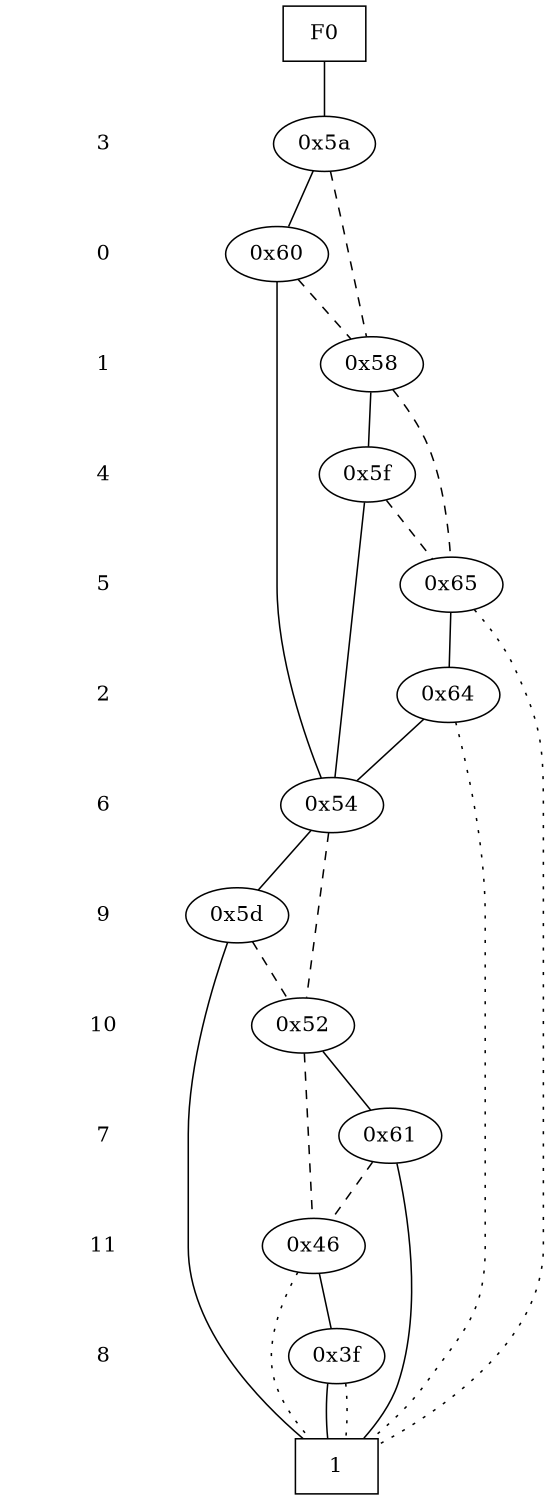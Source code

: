 digraph "DD" {
size = "7.5,10"
center = true;
edge [dir = none];
{ node [shape = plaintext];
  edge [style = invis];
  "CONST NODES" [style = invis];
" 3 " -> " 0 " -> " 1 " -> " 4 " -> " 5 " -> " 2 " -> " 6 " -> " 9 " -> " 10 " -> " 7 " -> " 11 " -> " 8 " -> "CONST NODES"; 
}
{ rank = same; node [shape = box]; edge [style = invis];
"F0"; }
{ rank = same; " 3 ";
"0x5a";
}
{ rank = same; " 0 ";
"0x60";
}
{ rank = same; " 1 ";
"0x58";
}
{ rank = same; " 4 ";
"0x5f";
}
{ rank = same; " 5 ";
"0x65";
}
{ rank = same; " 2 ";
"0x64";
}
{ rank = same; " 6 ";
"0x54";
}
{ rank = same; " 9 ";
"0x5d";
}
{ rank = same; " 10 ";
"0x52";
}
{ rank = same; " 7 ";
"0x61";
}
{ rank = same; " 11 ";
"0x46";
}
{ rank = same; " 8 ";
"0x3f";
}
{ rank = same; "CONST NODES";
{ node [shape = box]; "0x31";
}
}
"F0" -> "0x5a" [style = solid];
"0x5a" -> "0x60";
"0x5a" -> "0x58" [style = dashed];
"0x60" -> "0x54";
"0x60" -> "0x58" [style = dashed];
"0x58" -> "0x5f";
"0x58" -> "0x65" [style = dashed];
"0x5f" -> "0x54";
"0x5f" -> "0x65" [style = dashed];
"0x65" -> "0x64";
"0x65" -> "0x31" [style = dotted];
"0x64" -> "0x54";
"0x64" -> "0x31" [style = dotted];
"0x54" -> "0x5d";
"0x54" -> "0x52" [style = dashed];
"0x5d" -> "0x31";
"0x5d" -> "0x52" [style = dashed];
"0x52" -> "0x61";
"0x52" -> "0x46" [style = dashed];
"0x61" -> "0x31";
"0x61" -> "0x46" [style = dashed];
"0x46" -> "0x3f";
"0x46" -> "0x31" [style = dotted];
"0x3f" -> "0x31";
"0x3f" -> "0x31" [style = dotted];
"0x31" [label = "1"];
}

